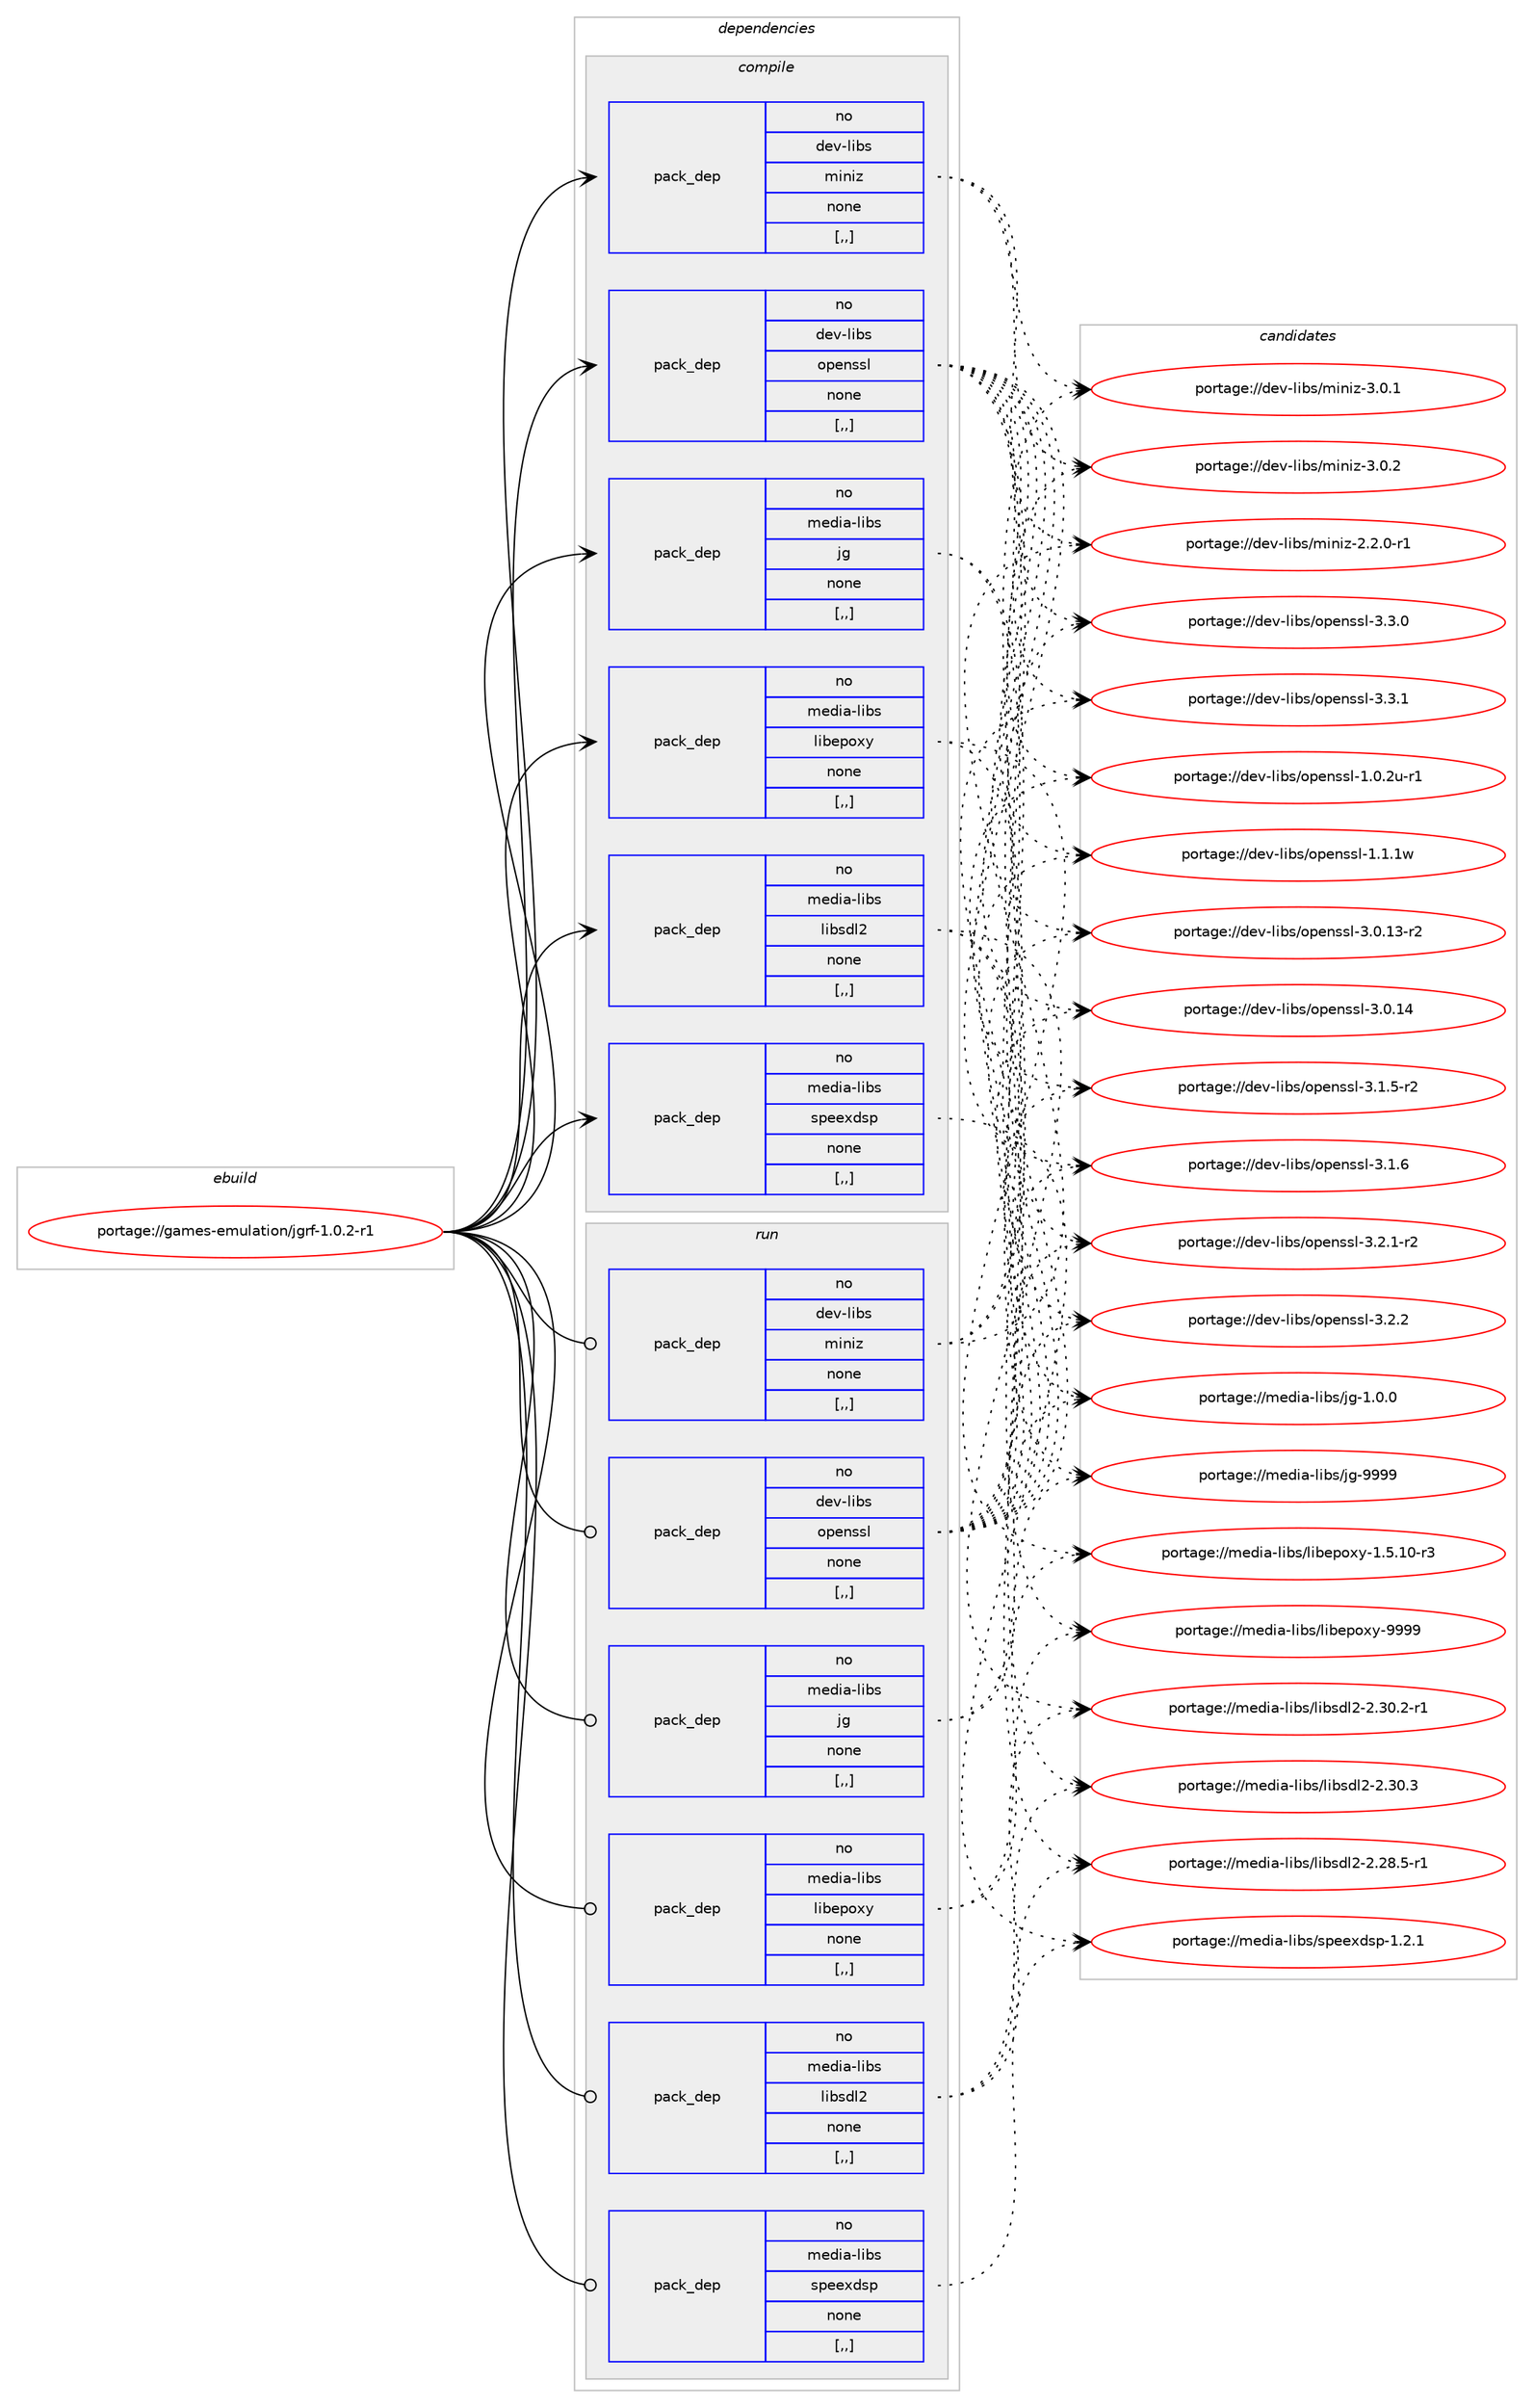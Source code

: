 digraph prolog {

# *************
# Graph options
# *************

newrank=true;
concentrate=true;
compound=true;
graph [rankdir=LR,fontname=Helvetica,fontsize=10,ranksep=1.5];#, ranksep=2.5, nodesep=0.2];
edge  [arrowhead=vee];
node  [fontname=Helvetica,fontsize=10];

# **********
# The ebuild
# **********

subgraph cluster_leftcol {
color=gray;
rank=same;
label=<<i>ebuild</i>>;
id [label="portage://games-emulation/jgrf-1.0.2-r1", color=red, width=4, href="../games-emulation/jgrf-1.0.2-r1.svg"];
}

# ****************
# The dependencies
# ****************

subgraph cluster_midcol {
color=gray;
label=<<i>dependencies</i>>;
subgraph cluster_compile {
fillcolor="#eeeeee";
style=filled;
label=<<i>compile</i>>;
subgraph pack159444 {
dependency222830 [label=<<TABLE BORDER="0" CELLBORDER="1" CELLSPACING="0" CELLPADDING="4" WIDTH="220"><TR><TD ROWSPAN="6" CELLPADDING="30">pack_dep</TD></TR><TR><TD WIDTH="110">no</TD></TR><TR><TD>dev-libs</TD></TR><TR><TD>miniz</TD></TR><TR><TD>none</TD></TR><TR><TD>[,,]</TD></TR></TABLE>>, shape=none, color=blue];
}
id:e -> dependency222830:w [weight=20,style="solid",arrowhead="vee"];
subgraph pack159445 {
dependency222831 [label=<<TABLE BORDER="0" CELLBORDER="1" CELLSPACING="0" CELLPADDING="4" WIDTH="220"><TR><TD ROWSPAN="6" CELLPADDING="30">pack_dep</TD></TR><TR><TD WIDTH="110">no</TD></TR><TR><TD>dev-libs</TD></TR><TR><TD>openssl</TD></TR><TR><TD>none</TD></TR><TR><TD>[,,]</TD></TR></TABLE>>, shape=none, color=blue];
}
id:e -> dependency222831:w [weight=20,style="solid",arrowhead="vee"];
subgraph pack159446 {
dependency222832 [label=<<TABLE BORDER="0" CELLBORDER="1" CELLSPACING="0" CELLPADDING="4" WIDTH="220"><TR><TD ROWSPAN="6" CELLPADDING="30">pack_dep</TD></TR><TR><TD WIDTH="110">no</TD></TR><TR><TD>media-libs</TD></TR><TR><TD>jg</TD></TR><TR><TD>none</TD></TR><TR><TD>[,,]</TD></TR></TABLE>>, shape=none, color=blue];
}
id:e -> dependency222832:w [weight=20,style="solid",arrowhead="vee"];
subgraph pack159447 {
dependency222833 [label=<<TABLE BORDER="0" CELLBORDER="1" CELLSPACING="0" CELLPADDING="4" WIDTH="220"><TR><TD ROWSPAN="6" CELLPADDING="30">pack_dep</TD></TR><TR><TD WIDTH="110">no</TD></TR><TR><TD>media-libs</TD></TR><TR><TD>libepoxy</TD></TR><TR><TD>none</TD></TR><TR><TD>[,,]</TD></TR></TABLE>>, shape=none, color=blue];
}
id:e -> dependency222833:w [weight=20,style="solid",arrowhead="vee"];
subgraph pack159448 {
dependency222834 [label=<<TABLE BORDER="0" CELLBORDER="1" CELLSPACING="0" CELLPADDING="4" WIDTH="220"><TR><TD ROWSPAN="6" CELLPADDING="30">pack_dep</TD></TR><TR><TD WIDTH="110">no</TD></TR><TR><TD>media-libs</TD></TR><TR><TD>libsdl2</TD></TR><TR><TD>none</TD></TR><TR><TD>[,,]</TD></TR></TABLE>>, shape=none, color=blue];
}
id:e -> dependency222834:w [weight=20,style="solid",arrowhead="vee"];
subgraph pack159449 {
dependency222835 [label=<<TABLE BORDER="0" CELLBORDER="1" CELLSPACING="0" CELLPADDING="4" WIDTH="220"><TR><TD ROWSPAN="6" CELLPADDING="30">pack_dep</TD></TR><TR><TD WIDTH="110">no</TD></TR><TR><TD>media-libs</TD></TR><TR><TD>speexdsp</TD></TR><TR><TD>none</TD></TR><TR><TD>[,,]</TD></TR></TABLE>>, shape=none, color=blue];
}
id:e -> dependency222835:w [weight=20,style="solid",arrowhead="vee"];
}
subgraph cluster_compileandrun {
fillcolor="#eeeeee";
style=filled;
label=<<i>compile and run</i>>;
}
subgraph cluster_run {
fillcolor="#eeeeee";
style=filled;
label=<<i>run</i>>;
subgraph pack159450 {
dependency222836 [label=<<TABLE BORDER="0" CELLBORDER="1" CELLSPACING="0" CELLPADDING="4" WIDTH="220"><TR><TD ROWSPAN="6" CELLPADDING="30">pack_dep</TD></TR><TR><TD WIDTH="110">no</TD></TR><TR><TD>dev-libs</TD></TR><TR><TD>miniz</TD></TR><TR><TD>none</TD></TR><TR><TD>[,,]</TD></TR></TABLE>>, shape=none, color=blue];
}
id:e -> dependency222836:w [weight=20,style="solid",arrowhead="odot"];
subgraph pack159451 {
dependency222837 [label=<<TABLE BORDER="0" CELLBORDER="1" CELLSPACING="0" CELLPADDING="4" WIDTH="220"><TR><TD ROWSPAN="6" CELLPADDING="30">pack_dep</TD></TR><TR><TD WIDTH="110">no</TD></TR><TR><TD>dev-libs</TD></TR><TR><TD>openssl</TD></TR><TR><TD>none</TD></TR><TR><TD>[,,]</TD></TR></TABLE>>, shape=none, color=blue];
}
id:e -> dependency222837:w [weight=20,style="solid",arrowhead="odot"];
subgraph pack159452 {
dependency222838 [label=<<TABLE BORDER="0" CELLBORDER="1" CELLSPACING="0" CELLPADDING="4" WIDTH="220"><TR><TD ROWSPAN="6" CELLPADDING="30">pack_dep</TD></TR><TR><TD WIDTH="110">no</TD></TR><TR><TD>media-libs</TD></TR><TR><TD>jg</TD></TR><TR><TD>none</TD></TR><TR><TD>[,,]</TD></TR></TABLE>>, shape=none, color=blue];
}
id:e -> dependency222838:w [weight=20,style="solid",arrowhead="odot"];
subgraph pack159453 {
dependency222839 [label=<<TABLE BORDER="0" CELLBORDER="1" CELLSPACING="0" CELLPADDING="4" WIDTH="220"><TR><TD ROWSPAN="6" CELLPADDING="30">pack_dep</TD></TR><TR><TD WIDTH="110">no</TD></TR><TR><TD>media-libs</TD></TR><TR><TD>libepoxy</TD></TR><TR><TD>none</TD></TR><TR><TD>[,,]</TD></TR></TABLE>>, shape=none, color=blue];
}
id:e -> dependency222839:w [weight=20,style="solid",arrowhead="odot"];
subgraph pack159454 {
dependency222840 [label=<<TABLE BORDER="0" CELLBORDER="1" CELLSPACING="0" CELLPADDING="4" WIDTH="220"><TR><TD ROWSPAN="6" CELLPADDING="30">pack_dep</TD></TR><TR><TD WIDTH="110">no</TD></TR><TR><TD>media-libs</TD></TR><TR><TD>libsdl2</TD></TR><TR><TD>none</TD></TR><TR><TD>[,,]</TD></TR></TABLE>>, shape=none, color=blue];
}
id:e -> dependency222840:w [weight=20,style="solid",arrowhead="odot"];
subgraph pack159455 {
dependency222841 [label=<<TABLE BORDER="0" CELLBORDER="1" CELLSPACING="0" CELLPADDING="4" WIDTH="220"><TR><TD ROWSPAN="6" CELLPADDING="30">pack_dep</TD></TR><TR><TD WIDTH="110">no</TD></TR><TR><TD>media-libs</TD></TR><TR><TD>speexdsp</TD></TR><TR><TD>none</TD></TR><TR><TD>[,,]</TD></TR></TABLE>>, shape=none, color=blue];
}
id:e -> dependency222841:w [weight=20,style="solid",arrowhead="odot"];
}
}

# **************
# The candidates
# **************

subgraph cluster_choices {
rank=same;
color=gray;
label=<<i>candidates</i>>;

subgraph choice159444 {
color=black;
nodesep=1;
choice1001011184510810598115471091051101051224550465046484511449 [label="portage://dev-libs/miniz-2.2.0-r1", color=red, width=4,href="../dev-libs/miniz-2.2.0-r1.svg"];
choice100101118451081059811547109105110105122455146484649 [label="portage://dev-libs/miniz-3.0.1", color=red, width=4,href="../dev-libs/miniz-3.0.1.svg"];
choice100101118451081059811547109105110105122455146484650 [label="portage://dev-libs/miniz-3.0.2", color=red, width=4,href="../dev-libs/miniz-3.0.2.svg"];
dependency222830:e -> choice1001011184510810598115471091051101051224550465046484511449:w [style=dotted,weight="100"];
dependency222830:e -> choice100101118451081059811547109105110105122455146484649:w [style=dotted,weight="100"];
dependency222830:e -> choice100101118451081059811547109105110105122455146484650:w [style=dotted,weight="100"];
}
subgraph choice159445 {
color=black;
nodesep=1;
choice1001011184510810598115471111121011101151151084549464846501174511449 [label="portage://dev-libs/openssl-1.0.2u-r1", color=red, width=4,href="../dev-libs/openssl-1.0.2u-r1.svg"];
choice100101118451081059811547111112101110115115108454946494649119 [label="portage://dev-libs/openssl-1.1.1w", color=red, width=4,href="../dev-libs/openssl-1.1.1w.svg"];
choice100101118451081059811547111112101110115115108455146484649514511450 [label="portage://dev-libs/openssl-3.0.13-r2", color=red, width=4,href="../dev-libs/openssl-3.0.13-r2.svg"];
choice10010111845108105981154711111210111011511510845514648464952 [label="portage://dev-libs/openssl-3.0.14", color=red, width=4,href="../dev-libs/openssl-3.0.14.svg"];
choice1001011184510810598115471111121011101151151084551464946534511450 [label="portage://dev-libs/openssl-3.1.5-r2", color=red, width=4,href="../dev-libs/openssl-3.1.5-r2.svg"];
choice100101118451081059811547111112101110115115108455146494654 [label="portage://dev-libs/openssl-3.1.6", color=red, width=4,href="../dev-libs/openssl-3.1.6.svg"];
choice1001011184510810598115471111121011101151151084551465046494511450 [label="portage://dev-libs/openssl-3.2.1-r2", color=red, width=4,href="../dev-libs/openssl-3.2.1-r2.svg"];
choice100101118451081059811547111112101110115115108455146504650 [label="portage://dev-libs/openssl-3.2.2", color=red, width=4,href="../dev-libs/openssl-3.2.2.svg"];
choice100101118451081059811547111112101110115115108455146514648 [label="portage://dev-libs/openssl-3.3.0", color=red, width=4,href="../dev-libs/openssl-3.3.0.svg"];
choice100101118451081059811547111112101110115115108455146514649 [label="portage://dev-libs/openssl-3.3.1", color=red, width=4,href="../dev-libs/openssl-3.3.1.svg"];
dependency222831:e -> choice1001011184510810598115471111121011101151151084549464846501174511449:w [style=dotted,weight="100"];
dependency222831:e -> choice100101118451081059811547111112101110115115108454946494649119:w [style=dotted,weight="100"];
dependency222831:e -> choice100101118451081059811547111112101110115115108455146484649514511450:w [style=dotted,weight="100"];
dependency222831:e -> choice10010111845108105981154711111210111011511510845514648464952:w [style=dotted,weight="100"];
dependency222831:e -> choice1001011184510810598115471111121011101151151084551464946534511450:w [style=dotted,weight="100"];
dependency222831:e -> choice100101118451081059811547111112101110115115108455146494654:w [style=dotted,weight="100"];
dependency222831:e -> choice1001011184510810598115471111121011101151151084551465046494511450:w [style=dotted,weight="100"];
dependency222831:e -> choice100101118451081059811547111112101110115115108455146504650:w [style=dotted,weight="100"];
dependency222831:e -> choice100101118451081059811547111112101110115115108455146514648:w [style=dotted,weight="100"];
dependency222831:e -> choice100101118451081059811547111112101110115115108455146514649:w [style=dotted,weight="100"];
}
subgraph choice159446 {
color=black;
nodesep=1;
choice10910110010597451081059811547106103454946484648 [label="portage://media-libs/jg-1.0.0", color=red, width=4,href="../media-libs/jg-1.0.0.svg"];
choice109101100105974510810598115471061034557575757 [label="portage://media-libs/jg-9999", color=red, width=4,href="../media-libs/jg-9999.svg"];
dependency222832:e -> choice10910110010597451081059811547106103454946484648:w [style=dotted,weight="100"];
dependency222832:e -> choice109101100105974510810598115471061034557575757:w [style=dotted,weight="100"];
}
subgraph choice159447 {
color=black;
nodesep=1;
choice1091011001059745108105981154710810598101112111120121454946534649484511451 [label="portage://media-libs/libepoxy-1.5.10-r3", color=red, width=4,href="../media-libs/libepoxy-1.5.10-r3.svg"];
choice10910110010597451081059811547108105981011121111201214557575757 [label="portage://media-libs/libepoxy-9999", color=red, width=4,href="../media-libs/libepoxy-9999.svg"];
dependency222833:e -> choice1091011001059745108105981154710810598101112111120121454946534649484511451:w [style=dotted,weight="100"];
dependency222833:e -> choice10910110010597451081059811547108105981011121111201214557575757:w [style=dotted,weight="100"];
}
subgraph choice159448 {
color=black;
nodesep=1;
choice109101100105974510810598115471081059811510010850455046505646534511449 [label="portage://media-libs/libsdl2-2.28.5-r1", color=red, width=4,href="../media-libs/libsdl2-2.28.5-r1.svg"];
choice109101100105974510810598115471081059811510010850455046514846504511449 [label="portage://media-libs/libsdl2-2.30.2-r1", color=red, width=4,href="../media-libs/libsdl2-2.30.2-r1.svg"];
choice10910110010597451081059811547108105981151001085045504651484651 [label="portage://media-libs/libsdl2-2.30.3", color=red, width=4,href="../media-libs/libsdl2-2.30.3.svg"];
dependency222834:e -> choice109101100105974510810598115471081059811510010850455046505646534511449:w [style=dotted,weight="100"];
dependency222834:e -> choice109101100105974510810598115471081059811510010850455046514846504511449:w [style=dotted,weight="100"];
dependency222834:e -> choice10910110010597451081059811547108105981151001085045504651484651:w [style=dotted,weight="100"];
}
subgraph choice159449 {
color=black;
nodesep=1;
choice10910110010597451081059811547115112101101120100115112454946504649 [label="portage://media-libs/speexdsp-1.2.1", color=red, width=4,href="../media-libs/speexdsp-1.2.1.svg"];
dependency222835:e -> choice10910110010597451081059811547115112101101120100115112454946504649:w [style=dotted,weight="100"];
}
subgraph choice159450 {
color=black;
nodesep=1;
choice1001011184510810598115471091051101051224550465046484511449 [label="portage://dev-libs/miniz-2.2.0-r1", color=red, width=4,href="../dev-libs/miniz-2.2.0-r1.svg"];
choice100101118451081059811547109105110105122455146484649 [label="portage://dev-libs/miniz-3.0.1", color=red, width=4,href="../dev-libs/miniz-3.0.1.svg"];
choice100101118451081059811547109105110105122455146484650 [label="portage://dev-libs/miniz-3.0.2", color=red, width=4,href="../dev-libs/miniz-3.0.2.svg"];
dependency222836:e -> choice1001011184510810598115471091051101051224550465046484511449:w [style=dotted,weight="100"];
dependency222836:e -> choice100101118451081059811547109105110105122455146484649:w [style=dotted,weight="100"];
dependency222836:e -> choice100101118451081059811547109105110105122455146484650:w [style=dotted,weight="100"];
}
subgraph choice159451 {
color=black;
nodesep=1;
choice1001011184510810598115471111121011101151151084549464846501174511449 [label="portage://dev-libs/openssl-1.0.2u-r1", color=red, width=4,href="../dev-libs/openssl-1.0.2u-r1.svg"];
choice100101118451081059811547111112101110115115108454946494649119 [label="portage://dev-libs/openssl-1.1.1w", color=red, width=4,href="../dev-libs/openssl-1.1.1w.svg"];
choice100101118451081059811547111112101110115115108455146484649514511450 [label="portage://dev-libs/openssl-3.0.13-r2", color=red, width=4,href="../dev-libs/openssl-3.0.13-r2.svg"];
choice10010111845108105981154711111210111011511510845514648464952 [label="portage://dev-libs/openssl-3.0.14", color=red, width=4,href="../dev-libs/openssl-3.0.14.svg"];
choice1001011184510810598115471111121011101151151084551464946534511450 [label="portage://dev-libs/openssl-3.1.5-r2", color=red, width=4,href="../dev-libs/openssl-3.1.5-r2.svg"];
choice100101118451081059811547111112101110115115108455146494654 [label="portage://dev-libs/openssl-3.1.6", color=red, width=4,href="../dev-libs/openssl-3.1.6.svg"];
choice1001011184510810598115471111121011101151151084551465046494511450 [label="portage://dev-libs/openssl-3.2.1-r2", color=red, width=4,href="../dev-libs/openssl-3.2.1-r2.svg"];
choice100101118451081059811547111112101110115115108455146504650 [label="portage://dev-libs/openssl-3.2.2", color=red, width=4,href="../dev-libs/openssl-3.2.2.svg"];
choice100101118451081059811547111112101110115115108455146514648 [label="portage://dev-libs/openssl-3.3.0", color=red, width=4,href="../dev-libs/openssl-3.3.0.svg"];
choice100101118451081059811547111112101110115115108455146514649 [label="portage://dev-libs/openssl-3.3.1", color=red, width=4,href="../dev-libs/openssl-3.3.1.svg"];
dependency222837:e -> choice1001011184510810598115471111121011101151151084549464846501174511449:w [style=dotted,weight="100"];
dependency222837:e -> choice100101118451081059811547111112101110115115108454946494649119:w [style=dotted,weight="100"];
dependency222837:e -> choice100101118451081059811547111112101110115115108455146484649514511450:w [style=dotted,weight="100"];
dependency222837:e -> choice10010111845108105981154711111210111011511510845514648464952:w [style=dotted,weight="100"];
dependency222837:e -> choice1001011184510810598115471111121011101151151084551464946534511450:w [style=dotted,weight="100"];
dependency222837:e -> choice100101118451081059811547111112101110115115108455146494654:w [style=dotted,weight="100"];
dependency222837:e -> choice1001011184510810598115471111121011101151151084551465046494511450:w [style=dotted,weight="100"];
dependency222837:e -> choice100101118451081059811547111112101110115115108455146504650:w [style=dotted,weight="100"];
dependency222837:e -> choice100101118451081059811547111112101110115115108455146514648:w [style=dotted,weight="100"];
dependency222837:e -> choice100101118451081059811547111112101110115115108455146514649:w [style=dotted,weight="100"];
}
subgraph choice159452 {
color=black;
nodesep=1;
choice10910110010597451081059811547106103454946484648 [label="portage://media-libs/jg-1.0.0", color=red, width=4,href="../media-libs/jg-1.0.0.svg"];
choice109101100105974510810598115471061034557575757 [label="portage://media-libs/jg-9999", color=red, width=4,href="../media-libs/jg-9999.svg"];
dependency222838:e -> choice10910110010597451081059811547106103454946484648:w [style=dotted,weight="100"];
dependency222838:e -> choice109101100105974510810598115471061034557575757:w [style=dotted,weight="100"];
}
subgraph choice159453 {
color=black;
nodesep=1;
choice1091011001059745108105981154710810598101112111120121454946534649484511451 [label="portage://media-libs/libepoxy-1.5.10-r3", color=red, width=4,href="../media-libs/libepoxy-1.5.10-r3.svg"];
choice10910110010597451081059811547108105981011121111201214557575757 [label="portage://media-libs/libepoxy-9999", color=red, width=4,href="../media-libs/libepoxy-9999.svg"];
dependency222839:e -> choice1091011001059745108105981154710810598101112111120121454946534649484511451:w [style=dotted,weight="100"];
dependency222839:e -> choice10910110010597451081059811547108105981011121111201214557575757:w [style=dotted,weight="100"];
}
subgraph choice159454 {
color=black;
nodesep=1;
choice109101100105974510810598115471081059811510010850455046505646534511449 [label="portage://media-libs/libsdl2-2.28.5-r1", color=red, width=4,href="../media-libs/libsdl2-2.28.5-r1.svg"];
choice109101100105974510810598115471081059811510010850455046514846504511449 [label="portage://media-libs/libsdl2-2.30.2-r1", color=red, width=4,href="../media-libs/libsdl2-2.30.2-r1.svg"];
choice10910110010597451081059811547108105981151001085045504651484651 [label="portage://media-libs/libsdl2-2.30.3", color=red, width=4,href="../media-libs/libsdl2-2.30.3.svg"];
dependency222840:e -> choice109101100105974510810598115471081059811510010850455046505646534511449:w [style=dotted,weight="100"];
dependency222840:e -> choice109101100105974510810598115471081059811510010850455046514846504511449:w [style=dotted,weight="100"];
dependency222840:e -> choice10910110010597451081059811547108105981151001085045504651484651:w [style=dotted,weight="100"];
}
subgraph choice159455 {
color=black;
nodesep=1;
choice10910110010597451081059811547115112101101120100115112454946504649 [label="portage://media-libs/speexdsp-1.2.1", color=red, width=4,href="../media-libs/speexdsp-1.2.1.svg"];
dependency222841:e -> choice10910110010597451081059811547115112101101120100115112454946504649:w [style=dotted,weight="100"];
}
}

}
